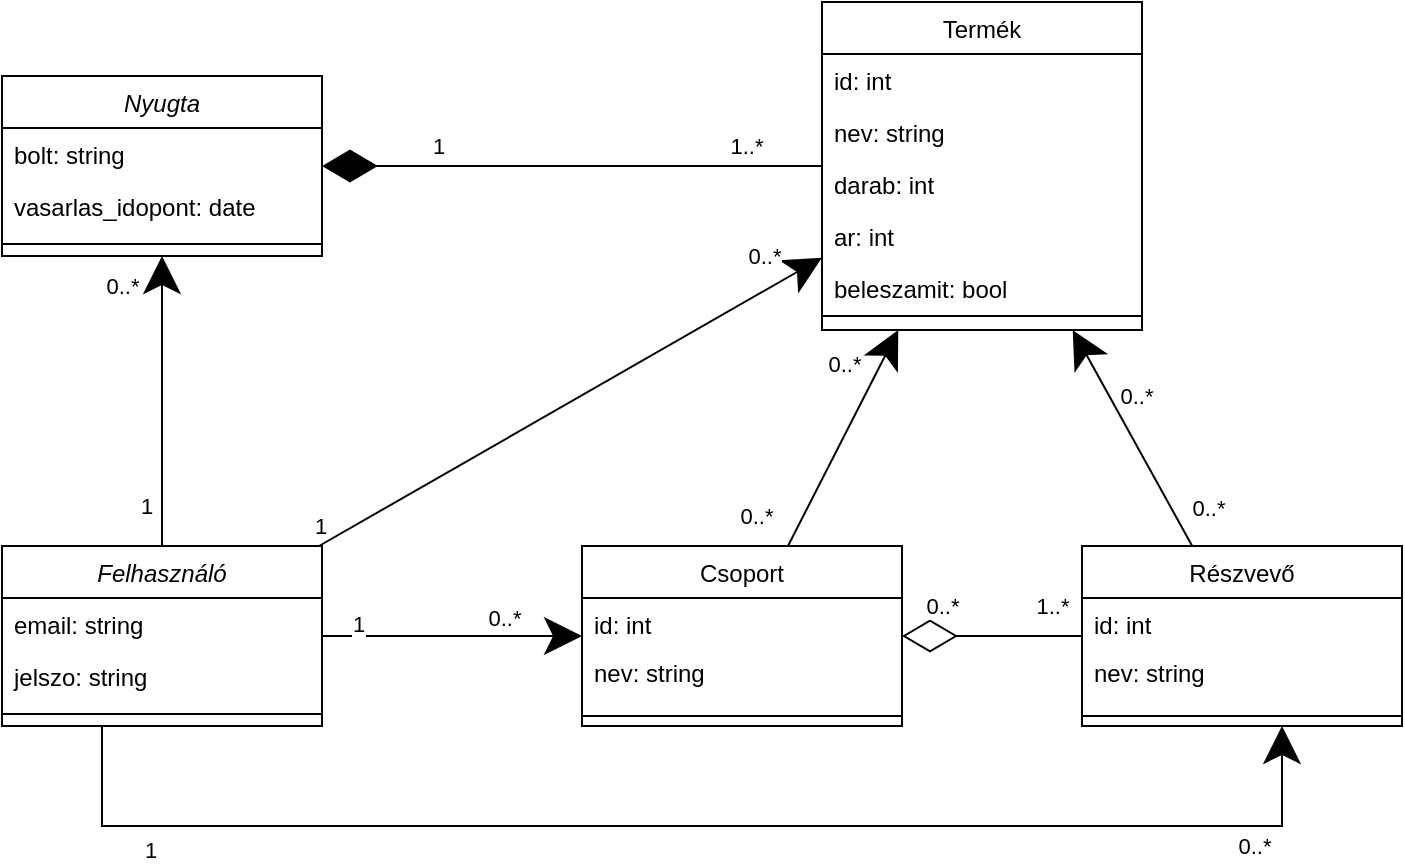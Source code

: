 <mxfile version="22.0.8" type="device">
  <diagram id="C5RBs43oDa-KdzZeNtuy" name="Page-1">
    <mxGraphModel dx="1877" dy="542" grid="1" gridSize="10" guides="1" tooltips="1" connect="1" arrows="1" fold="1" page="1" pageScale="1" pageWidth="827" pageHeight="1169" math="0" shadow="0">
      <root>
        <mxCell id="WIyWlLk6GJQsqaUBKTNV-0" />
        <mxCell id="WIyWlLk6GJQsqaUBKTNV-1" parent="WIyWlLk6GJQsqaUBKTNV-0" />
        <mxCell id="zkfFHV4jXpPFQw0GAbJ--0" value="Nyugta" style="swimlane;fontStyle=2;align=center;verticalAlign=top;childLayout=stackLayout;horizontal=1;startSize=26;horizontalStack=0;resizeParent=1;resizeLast=0;collapsible=1;marginBottom=0;rounded=0;shadow=0;strokeWidth=1;" parent="WIyWlLk6GJQsqaUBKTNV-1" vertex="1">
          <mxGeometry x="-90" y="85" width="160" height="90" as="geometry">
            <mxRectangle x="230" y="140" width="160" height="26" as="alternateBounds" />
          </mxGeometry>
        </mxCell>
        <mxCell id="zkfFHV4jXpPFQw0GAbJ--1" value="bolt: string" style="text;align=left;verticalAlign=top;spacingLeft=4;spacingRight=4;overflow=hidden;rotatable=0;points=[[0,0.5],[1,0.5]];portConstraint=eastwest;" parent="zkfFHV4jXpPFQw0GAbJ--0" vertex="1">
          <mxGeometry y="26" width="160" height="26" as="geometry" />
        </mxCell>
        <mxCell id="zkfFHV4jXpPFQw0GAbJ--2" value="vasarlas_idopont: date" style="text;align=left;verticalAlign=top;spacingLeft=4;spacingRight=4;overflow=hidden;rotatable=0;points=[[0,0.5],[1,0.5]];portConstraint=eastwest;rounded=0;shadow=0;html=0;" parent="zkfFHV4jXpPFQw0GAbJ--0" vertex="1">
          <mxGeometry y="52" width="160" height="26" as="geometry" />
        </mxCell>
        <mxCell id="zkfFHV4jXpPFQw0GAbJ--4" value="" style="line;html=1;strokeWidth=1;align=left;verticalAlign=middle;spacingTop=-1;spacingLeft=3;spacingRight=3;rotatable=0;labelPosition=right;points=[];portConstraint=eastwest;" parent="zkfFHV4jXpPFQw0GAbJ--0" vertex="1">
          <mxGeometry y="78" width="160" height="12" as="geometry" />
        </mxCell>
        <mxCell id="gjsvDzwFHPRZYDMTlL4r-3" style="rounded=0;orthogonalLoop=1;jettySize=auto;html=1;startSize=10;endSize=16;" parent="WIyWlLk6GJQsqaUBKTNV-1" source="ZBiEI8075mewNYwBG23b-22" target="zkfFHV4jXpPFQw0GAbJ--17" edge="1">
          <mxGeometry relative="1" as="geometry" />
        </mxCell>
        <mxCell id="gjsvDzwFHPRZYDMTlL4r-12" value="0..*" style="edgeLabel;html=1;align=center;verticalAlign=middle;resizable=0;points=[];" parent="gjsvDzwFHPRZYDMTlL4r-3" vertex="1" connectable="0">
          <mxGeometry x="-0.625" y="1" relative="1" as="geometry">
            <mxPoint x="20" as="offset" />
          </mxGeometry>
        </mxCell>
        <mxCell id="gjsvDzwFHPRZYDMTlL4r-13" value="0..*" style="edgeLabel;html=1;align=center;verticalAlign=middle;resizable=0;points=[];" parent="gjsvDzwFHPRZYDMTlL4r-3" vertex="1" connectable="0">
          <mxGeometry x="0.575" y="-1" relative="1" as="geometry">
            <mxPoint x="18" y="10" as="offset" />
          </mxGeometry>
        </mxCell>
        <mxCell id="gjsvDzwFHPRZYDMTlL4r-1" style="rounded=0;orthogonalLoop=1;jettySize=auto;html=1;endArrow=none;endFill=0;startArrow=diamondThin;startFill=0;startSize=25;" parent="WIyWlLk6GJQsqaUBKTNV-1" source="zkfFHV4jXpPFQw0GAbJ--13" target="ZBiEI8075mewNYwBG23b-22" edge="1">
          <mxGeometry relative="1" as="geometry" />
        </mxCell>
        <mxCell id="gjsvDzwFHPRZYDMTlL4r-10" value="0..*" style="edgeLabel;html=1;align=center;verticalAlign=middle;resizable=0;points=[];" parent="gjsvDzwFHPRZYDMTlL4r-1" vertex="1" connectable="0">
          <mxGeometry x="-0.55" y="1" relative="1" as="geometry">
            <mxPoint y="-14" as="offset" />
          </mxGeometry>
        </mxCell>
        <mxCell id="gjsvDzwFHPRZYDMTlL4r-11" value="1..*" style="edgeLabel;html=1;align=center;verticalAlign=middle;resizable=0;points=[];" parent="gjsvDzwFHPRZYDMTlL4r-1" vertex="1" connectable="0">
          <mxGeometry x="0.65" relative="1" as="geometry">
            <mxPoint y="-15" as="offset" />
          </mxGeometry>
        </mxCell>
        <mxCell id="gjsvDzwFHPRZYDMTlL4r-4" style="rounded=0;orthogonalLoop=1;jettySize=auto;html=1;endSize=16;" parent="WIyWlLk6GJQsqaUBKTNV-1" source="zkfFHV4jXpPFQw0GAbJ--13" target="zkfFHV4jXpPFQw0GAbJ--17" edge="1">
          <mxGeometry relative="1" as="geometry" />
        </mxCell>
        <mxCell id="gjsvDzwFHPRZYDMTlL4r-5" value="0..*" style="edgeLabel;html=1;align=center;verticalAlign=middle;resizable=0;points=[];" parent="gjsvDzwFHPRZYDMTlL4r-4" vertex="1" connectable="0">
          <mxGeometry x="0.619" y="2" relative="1" as="geometry">
            <mxPoint x="-15" y="-3" as="offset" />
          </mxGeometry>
        </mxCell>
        <mxCell id="gjsvDzwFHPRZYDMTlL4r-6" value="&lt;span style=&quot;color: rgb(0, 0, 0); font-family: Helvetica; font-size: 11px; font-style: normal; font-variant-ligatures: normal; font-variant-caps: normal; font-weight: 400; letter-spacing: normal; orphans: 2; text-align: center; text-indent: 0px; text-transform: none; widows: 2; word-spacing: 0px; -webkit-text-stroke-width: 0px; background-color: rgb(255, 255, 255); text-decoration-thickness: initial; text-decoration-style: initial; text-decoration-color: initial; float: none; display: inline !important;&quot;&gt;0..*&lt;/span&gt;" style="edgeLabel;html=1;align=center;verticalAlign=middle;resizable=0;points=[];" parent="gjsvDzwFHPRZYDMTlL4r-4" vertex="1" connectable="0">
          <mxGeometry x="-0.732" y="3" relative="1" as="geometry">
            <mxPoint x="-21" as="offset" />
          </mxGeometry>
        </mxCell>
        <mxCell id="zkfFHV4jXpPFQw0GAbJ--13" value="Csoport" style="swimlane;fontStyle=0;align=center;verticalAlign=top;childLayout=stackLayout;horizontal=1;startSize=26;horizontalStack=0;resizeParent=1;resizeLast=0;collapsible=1;marginBottom=0;rounded=0;shadow=0;strokeWidth=1;" parent="WIyWlLk6GJQsqaUBKTNV-1" vertex="1">
          <mxGeometry x="200" y="320" width="160" height="90" as="geometry">
            <mxRectangle x="340" y="380" width="170" height="26" as="alternateBounds" />
          </mxGeometry>
        </mxCell>
        <mxCell id="zkfFHV4jXpPFQw0GAbJ--14" value="id: int" style="text;align=left;verticalAlign=top;spacingLeft=4;spacingRight=4;overflow=hidden;rotatable=0;points=[[0,0.5],[1,0.5]];portConstraint=eastwest;" parent="zkfFHV4jXpPFQw0GAbJ--13" vertex="1">
          <mxGeometry y="26" width="160" height="24" as="geometry" />
        </mxCell>
        <mxCell id="ZBiEI8075mewNYwBG23b-18" value="nev: string" style="text;align=left;verticalAlign=top;spacingLeft=4;spacingRight=4;overflow=hidden;rotatable=0;points=[[0,0.5],[1,0.5]];portConstraint=eastwest;" vertex="1" parent="zkfFHV4jXpPFQw0GAbJ--13">
          <mxGeometry y="50" width="160" height="30" as="geometry" />
        </mxCell>
        <mxCell id="zkfFHV4jXpPFQw0GAbJ--15" value="" style="line;html=1;strokeWidth=1;align=left;verticalAlign=middle;spacingTop=-1;spacingLeft=3;spacingRight=3;rotatable=0;labelPosition=right;points=[];portConstraint=eastwest;" parent="zkfFHV4jXpPFQw0GAbJ--13" vertex="1">
          <mxGeometry y="80" width="160" height="10" as="geometry" />
        </mxCell>
        <mxCell id="zkfFHV4jXpPFQw0GAbJ--17" value="Termék" style="swimlane;fontStyle=0;align=center;verticalAlign=top;childLayout=stackLayout;horizontal=1;startSize=26;horizontalStack=0;resizeParent=1;resizeLast=0;collapsible=1;marginBottom=0;rounded=0;shadow=0;strokeWidth=1;" parent="WIyWlLk6GJQsqaUBKTNV-1" vertex="1">
          <mxGeometry x="320" y="48" width="160" height="164" as="geometry">
            <mxRectangle x="550" y="140" width="160" height="26" as="alternateBounds" />
          </mxGeometry>
        </mxCell>
        <mxCell id="zkfFHV4jXpPFQw0GAbJ--18" value="id: int" style="text;align=left;verticalAlign=top;spacingLeft=4;spacingRight=4;overflow=hidden;rotatable=0;points=[[0,0.5],[1,0.5]];portConstraint=eastwest;" parent="zkfFHV4jXpPFQw0GAbJ--17" vertex="1">
          <mxGeometry y="26" width="160" height="26" as="geometry" />
        </mxCell>
        <mxCell id="zkfFHV4jXpPFQw0GAbJ--19" value="nev: string" style="text;align=left;verticalAlign=top;spacingLeft=4;spacingRight=4;overflow=hidden;rotatable=0;points=[[0,0.5],[1,0.5]];portConstraint=eastwest;rounded=0;shadow=0;html=0;" parent="zkfFHV4jXpPFQw0GAbJ--17" vertex="1">
          <mxGeometry y="52" width="160" height="26" as="geometry" />
        </mxCell>
        <mxCell id="zkfFHV4jXpPFQw0GAbJ--20" value="darab: int" style="text;align=left;verticalAlign=top;spacingLeft=4;spacingRight=4;overflow=hidden;rotatable=0;points=[[0,0.5],[1,0.5]];portConstraint=eastwest;rounded=0;shadow=0;html=0;" parent="zkfFHV4jXpPFQw0GAbJ--17" vertex="1">
          <mxGeometry y="78" width="160" height="26" as="geometry" />
        </mxCell>
        <mxCell id="zkfFHV4jXpPFQw0GAbJ--21" value="ar: int" style="text;align=left;verticalAlign=top;spacingLeft=4;spacingRight=4;overflow=hidden;rotatable=0;points=[[0,0.5],[1,0.5]];portConstraint=eastwest;rounded=0;shadow=0;html=0;" parent="zkfFHV4jXpPFQw0GAbJ--17" vertex="1">
          <mxGeometry y="104" width="160" height="26" as="geometry" />
        </mxCell>
        <mxCell id="gjsvDzwFHPRZYDMTlL4r-23" value="beleszamit: bool" style="text;align=left;verticalAlign=top;spacingLeft=4;spacingRight=4;overflow=hidden;rotatable=0;points=[[0,0.5],[1,0.5]];portConstraint=eastwest;" parent="zkfFHV4jXpPFQw0GAbJ--17" vertex="1">
          <mxGeometry y="130" width="160" height="20" as="geometry" />
        </mxCell>
        <mxCell id="zkfFHV4jXpPFQw0GAbJ--23" value="" style="line;html=1;strokeWidth=1;align=left;verticalAlign=middle;spacingTop=-1;spacingLeft=3;spacingRight=3;rotatable=0;labelPosition=right;points=[];portConstraint=eastwest;" parent="zkfFHV4jXpPFQw0GAbJ--17" vertex="1">
          <mxGeometry y="150" width="160" height="14" as="geometry" />
        </mxCell>
        <mxCell id="gjsvDzwFHPRZYDMTlL4r-0" style="rounded=0;orthogonalLoop=1;jettySize=auto;html=1;endArrow=none;endFill=0;startArrow=diamondThin;startFill=1;startSize=25;" parent="WIyWlLk6GJQsqaUBKTNV-1" source="zkfFHV4jXpPFQw0GAbJ--0" target="zkfFHV4jXpPFQw0GAbJ--17" edge="1">
          <mxGeometry relative="1" as="geometry">
            <mxPoint x="250" y="170" as="sourcePoint" />
          </mxGeometry>
        </mxCell>
        <mxCell id="gjsvDzwFHPRZYDMTlL4r-16" value="1..*" style="edgeLabel;html=1;align=center;verticalAlign=middle;resizable=0;points=[];" parent="gjsvDzwFHPRZYDMTlL4r-0" vertex="1" connectable="0">
          <mxGeometry x="0.696" y="-3" relative="1" as="geometry">
            <mxPoint y="-13" as="offset" />
          </mxGeometry>
        </mxCell>
        <mxCell id="gjsvDzwFHPRZYDMTlL4r-17" value="1" style="edgeLabel;html=1;align=center;verticalAlign=middle;resizable=0;points=[];" parent="gjsvDzwFHPRZYDMTlL4r-0" vertex="1" connectable="0">
          <mxGeometry x="-0.539" y="-3" relative="1" as="geometry">
            <mxPoint y="-13" as="offset" />
          </mxGeometry>
        </mxCell>
        <mxCell id="ZBiEI8075mewNYwBG23b-0" value="Felhasználó" style="swimlane;fontStyle=2;align=center;verticalAlign=top;childLayout=stackLayout;horizontal=1;startSize=26;horizontalStack=0;resizeParent=1;resizeLast=0;collapsible=1;marginBottom=0;rounded=0;shadow=0;strokeWidth=1;" vertex="1" parent="WIyWlLk6GJQsqaUBKTNV-1">
          <mxGeometry x="-90" y="320" width="160" height="90" as="geometry">
            <mxRectangle x="230" y="140" width="160" height="26" as="alternateBounds" />
          </mxGeometry>
        </mxCell>
        <mxCell id="ZBiEI8075mewNYwBG23b-1" value="email: string" style="text;align=left;verticalAlign=top;spacingLeft=4;spacingRight=4;overflow=hidden;rotatable=0;points=[[0,0.5],[1,0.5]];portConstraint=eastwest;" vertex="1" parent="ZBiEI8075mewNYwBG23b-0">
          <mxGeometry y="26" width="160" height="26" as="geometry" />
        </mxCell>
        <mxCell id="ZBiEI8075mewNYwBG23b-2" value="jelszo: string" style="text;align=left;verticalAlign=top;spacingLeft=4;spacingRight=4;overflow=hidden;rotatable=0;points=[[0,0.5],[1,0.5]];portConstraint=eastwest;rounded=0;shadow=0;html=0;" vertex="1" parent="ZBiEI8075mewNYwBG23b-0">
          <mxGeometry y="52" width="160" height="26" as="geometry" />
        </mxCell>
        <mxCell id="ZBiEI8075mewNYwBG23b-3" value="" style="line;html=1;strokeWidth=1;align=left;verticalAlign=middle;spacingTop=-1;spacingLeft=3;spacingRight=3;rotatable=0;labelPosition=right;points=[];portConstraint=eastwest;" vertex="1" parent="ZBiEI8075mewNYwBG23b-0">
          <mxGeometry y="78" width="160" height="12" as="geometry" />
        </mxCell>
        <mxCell id="ZBiEI8075mewNYwBG23b-4" style="rounded=0;orthogonalLoop=1;jettySize=auto;html=1;endSize=16;" edge="1" parent="WIyWlLk6GJQsqaUBKTNV-1" source="ZBiEI8075mewNYwBG23b-0" target="zkfFHV4jXpPFQw0GAbJ--0">
          <mxGeometry relative="1" as="geometry" />
        </mxCell>
        <mxCell id="ZBiEI8075mewNYwBG23b-10" value="1" style="edgeLabel;html=1;align=center;verticalAlign=middle;resizable=0;points=[];" vertex="1" connectable="0" parent="ZBiEI8075mewNYwBG23b-4">
          <mxGeometry x="-0.86" y="3" relative="1" as="geometry">
            <mxPoint x="-5" y="-10" as="offset" />
          </mxGeometry>
        </mxCell>
        <mxCell id="ZBiEI8075mewNYwBG23b-14" value="0..*" style="edgeLabel;html=1;align=center;verticalAlign=middle;resizable=0;points=[];" vertex="1" connectable="0" parent="ZBiEI8075mewNYwBG23b-4">
          <mxGeometry x="0.803" y="-3" relative="1" as="geometry">
            <mxPoint x="-23" as="offset" />
          </mxGeometry>
        </mxCell>
        <mxCell id="ZBiEI8075mewNYwBG23b-7" style="rounded=0;orthogonalLoop=1;jettySize=auto;html=1;endSize=16;" edge="1" parent="WIyWlLk6GJQsqaUBKTNV-1" source="ZBiEI8075mewNYwBG23b-0" target="zkfFHV4jXpPFQw0GAbJ--13">
          <mxGeometry relative="1" as="geometry">
            <mxPoint x="74" y="335" as="sourcePoint" />
            <mxPoint x="116" y="195" as="targetPoint" />
          </mxGeometry>
        </mxCell>
        <mxCell id="ZBiEI8075mewNYwBG23b-12" value="1" style="edgeLabel;html=1;align=center;verticalAlign=middle;resizable=0;points=[];" vertex="1" connectable="0" parent="ZBiEI8075mewNYwBG23b-7">
          <mxGeometry x="-0.723" y="1" relative="1" as="geometry">
            <mxPoint y="-5" as="offset" />
          </mxGeometry>
        </mxCell>
        <mxCell id="ZBiEI8075mewNYwBG23b-16" value="0..*" style="edgeLabel;html=1;align=center;verticalAlign=middle;resizable=0;points=[];" vertex="1" connectable="0" parent="ZBiEI8075mewNYwBG23b-7">
          <mxGeometry x="0.397" y="-1" relative="1" as="geometry">
            <mxPoint y="-10" as="offset" />
          </mxGeometry>
        </mxCell>
        <mxCell id="ZBiEI8075mewNYwBG23b-8" style="rounded=0;orthogonalLoop=1;jettySize=auto;html=1;endSize=16;" edge="1" parent="WIyWlLk6GJQsqaUBKTNV-1" source="ZBiEI8075mewNYwBG23b-0" target="zkfFHV4jXpPFQw0GAbJ--17">
          <mxGeometry relative="1" as="geometry">
            <mxPoint x="84" y="345" as="sourcePoint" />
            <mxPoint x="126" y="205" as="targetPoint" />
          </mxGeometry>
        </mxCell>
        <mxCell id="ZBiEI8075mewNYwBG23b-11" value="1" style="edgeLabel;html=1;align=center;verticalAlign=middle;resizable=0;points=[];" vertex="1" connectable="0" parent="ZBiEI8075mewNYwBG23b-8">
          <mxGeometry x="-0.795" y="1" relative="1" as="geometry">
            <mxPoint x="-25" y="5" as="offset" />
          </mxGeometry>
        </mxCell>
        <mxCell id="ZBiEI8075mewNYwBG23b-15" value="0..*" style="edgeLabel;html=1;align=center;verticalAlign=middle;resizable=0;points=[];" vertex="1" connectable="0" parent="ZBiEI8075mewNYwBG23b-8">
          <mxGeometry x="0.833" y="1" relative="1" as="geometry">
            <mxPoint x="-8" y="-12" as="offset" />
          </mxGeometry>
        </mxCell>
        <mxCell id="ZBiEI8075mewNYwBG23b-19" value="" style="rounded=0;orthogonalLoop=1;jettySize=auto;html=1;endSize=16;edgeStyle=orthogonalEdgeStyle;" edge="1" parent="WIyWlLk6GJQsqaUBKTNV-1" source="ZBiEI8075mewNYwBG23b-0" target="ZBiEI8075mewNYwBG23b-22">
          <mxGeometry relative="1" as="geometry">
            <mxPoint x="-40" y="340" as="sourcePoint" />
            <mxPoint x="550" y="340" as="targetPoint" />
            <Array as="points">
              <mxPoint x="-40" y="460" />
              <mxPoint x="550" y="460" />
            </Array>
          </mxGeometry>
        </mxCell>
        <mxCell id="ZBiEI8075mewNYwBG23b-20" value="1" style="edgeLabel;html=1;align=center;verticalAlign=middle;resizable=0;points=[];" vertex="1" connectable="0" parent="ZBiEI8075mewNYwBG23b-19">
          <mxGeometry x="-0.786" relative="1" as="geometry">
            <mxPoint y="12" as="offset" />
          </mxGeometry>
        </mxCell>
        <mxCell id="ZBiEI8075mewNYwBG23b-26" value="0..*" style="edgeLabel;html=1;align=center;verticalAlign=middle;resizable=0;points=[];" vertex="1" connectable="0" parent="ZBiEI8075mewNYwBG23b-19">
          <mxGeometry x="0.815" relative="1" as="geometry">
            <mxPoint y="10" as="offset" />
          </mxGeometry>
        </mxCell>
        <mxCell id="ZBiEI8075mewNYwBG23b-22" value="Részvevő" style="swimlane;fontStyle=0;align=center;verticalAlign=top;childLayout=stackLayout;horizontal=1;startSize=26;horizontalStack=0;resizeParent=1;resizeLast=0;collapsible=1;marginBottom=0;rounded=0;shadow=0;strokeWidth=1;" vertex="1" parent="WIyWlLk6GJQsqaUBKTNV-1">
          <mxGeometry x="450" y="320" width="160" height="90" as="geometry">
            <mxRectangle x="340" y="380" width="170" height="26" as="alternateBounds" />
          </mxGeometry>
        </mxCell>
        <mxCell id="ZBiEI8075mewNYwBG23b-23" value="id: int" style="text;align=left;verticalAlign=top;spacingLeft=4;spacingRight=4;overflow=hidden;rotatable=0;points=[[0,0.5],[1,0.5]];portConstraint=eastwest;" vertex="1" parent="ZBiEI8075mewNYwBG23b-22">
          <mxGeometry y="26" width="160" height="24" as="geometry" />
        </mxCell>
        <mxCell id="ZBiEI8075mewNYwBG23b-24" value="nev: string" style="text;align=left;verticalAlign=top;spacingLeft=4;spacingRight=4;overflow=hidden;rotatable=0;points=[[0,0.5],[1,0.5]];portConstraint=eastwest;" vertex="1" parent="ZBiEI8075mewNYwBG23b-22">
          <mxGeometry y="50" width="160" height="30" as="geometry" />
        </mxCell>
        <mxCell id="ZBiEI8075mewNYwBG23b-25" value="" style="line;html=1;strokeWidth=1;align=left;verticalAlign=middle;spacingTop=-1;spacingLeft=3;spacingRight=3;rotatable=0;labelPosition=right;points=[];portConstraint=eastwest;" vertex="1" parent="ZBiEI8075mewNYwBG23b-22">
          <mxGeometry y="80" width="160" height="10" as="geometry" />
        </mxCell>
      </root>
    </mxGraphModel>
  </diagram>
</mxfile>
